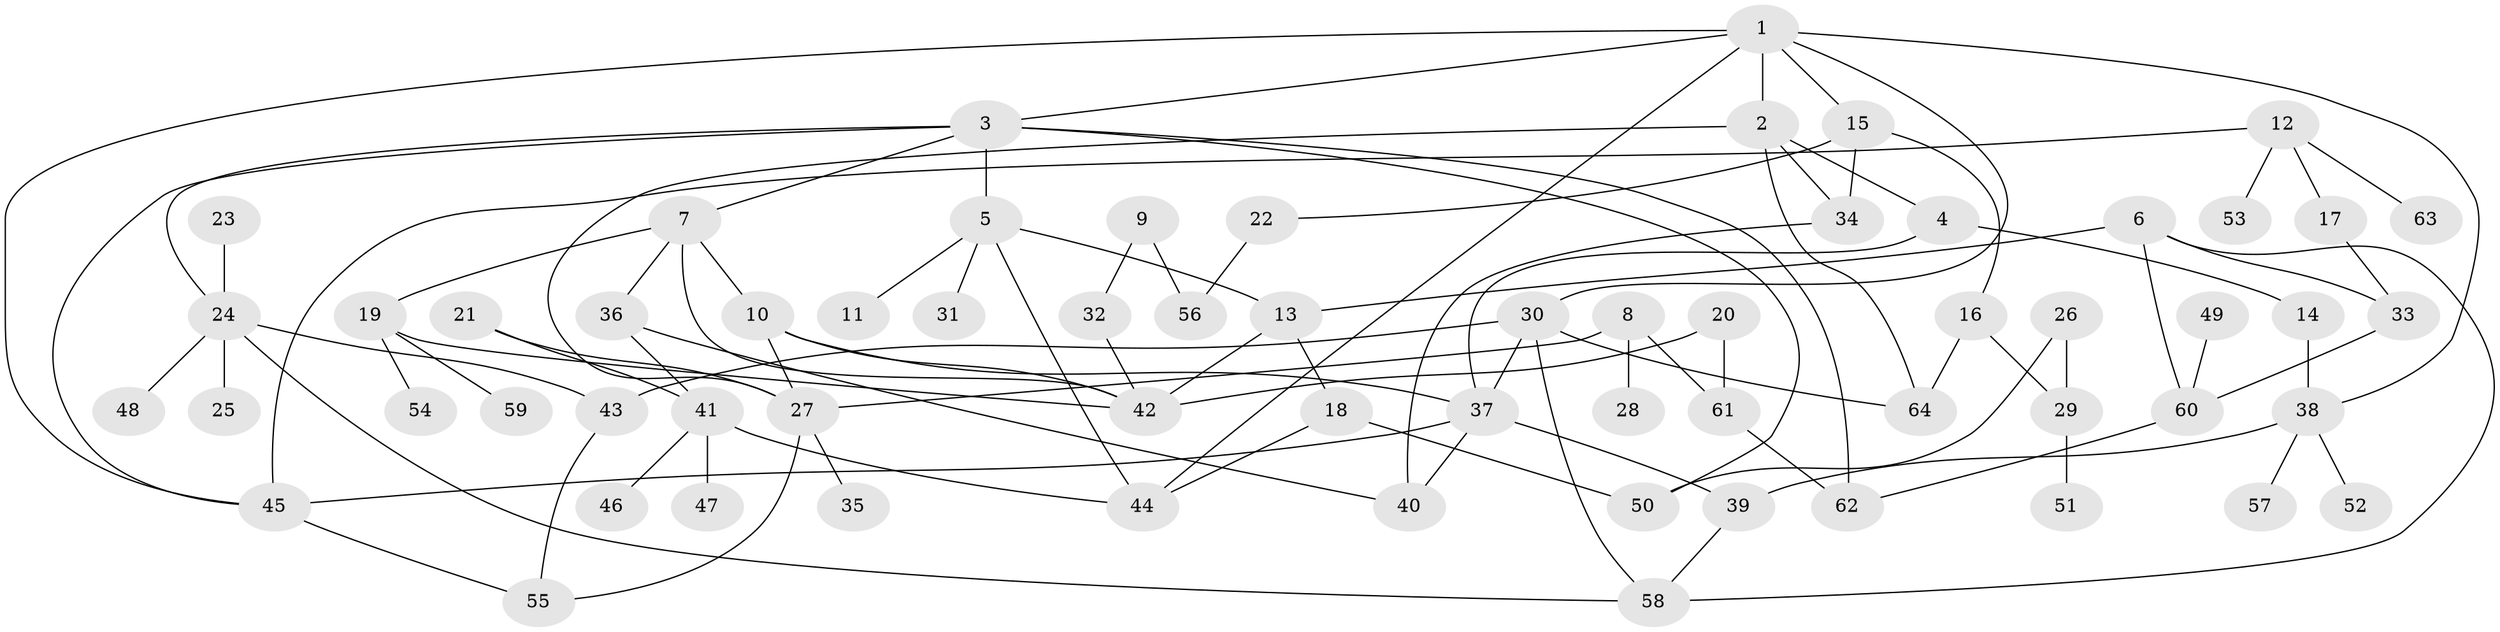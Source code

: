 // original degree distribution, {7: 0.02197802197802198, 5: 0.13186813186813187, 2: 0.24175824175824176, 3: 0.21978021978021978, 6: 0.02197802197802198, 4: 0.0989010989010989, 1: 0.26373626373626374}
// Generated by graph-tools (version 1.1) at 2025/36/03/04/25 23:36:00]
// undirected, 64 vertices, 96 edges
graph export_dot {
  node [color=gray90,style=filled];
  1;
  2;
  3;
  4;
  5;
  6;
  7;
  8;
  9;
  10;
  11;
  12;
  13;
  14;
  15;
  16;
  17;
  18;
  19;
  20;
  21;
  22;
  23;
  24;
  25;
  26;
  27;
  28;
  29;
  30;
  31;
  32;
  33;
  34;
  35;
  36;
  37;
  38;
  39;
  40;
  41;
  42;
  43;
  44;
  45;
  46;
  47;
  48;
  49;
  50;
  51;
  52;
  53;
  54;
  55;
  56;
  57;
  58;
  59;
  60;
  61;
  62;
  63;
  64;
  1 -- 2 [weight=1.0];
  1 -- 3 [weight=1.0];
  1 -- 15 [weight=1.0];
  1 -- 30 [weight=1.0];
  1 -- 38 [weight=1.0];
  1 -- 44 [weight=1.0];
  1 -- 45 [weight=1.0];
  2 -- 4 [weight=1.0];
  2 -- 27 [weight=1.0];
  2 -- 34 [weight=1.0];
  2 -- 64 [weight=1.0];
  3 -- 5 [weight=1.0];
  3 -- 7 [weight=1.0];
  3 -- 24 [weight=1.0];
  3 -- 45 [weight=1.0];
  3 -- 50 [weight=1.0];
  3 -- 62 [weight=1.0];
  4 -- 14 [weight=1.0];
  4 -- 37 [weight=1.0];
  5 -- 11 [weight=1.0];
  5 -- 13 [weight=1.0];
  5 -- 31 [weight=1.0];
  5 -- 44 [weight=1.0];
  6 -- 13 [weight=1.0];
  6 -- 33 [weight=1.0];
  6 -- 58 [weight=1.0];
  6 -- 60 [weight=1.0];
  7 -- 10 [weight=1.0];
  7 -- 19 [weight=1.0];
  7 -- 36 [weight=1.0];
  7 -- 42 [weight=1.0];
  8 -- 27 [weight=1.0];
  8 -- 28 [weight=1.0];
  8 -- 61 [weight=1.0];
  9 -- 32 [weight=1.0];
  9 -- 56 [weight=1.0];
  10 -- 27 [weight=1.0];
  10 -- 37 [weight=1.0];
  10 -- 42 [weight=1.0];
  12 -- 17 [weight=1.0];
  12 -- 45 [weight=1.0];
  12 -- 53 [weight=1.0];
  12 -- 63 [weight=1.0];
  13 -- 18 [weight=1.0];
  13 -- 42 [weight=1.0];
  14 -- 38 [weight=1.0];
  15 -- 16 [weight=1.0];
  15 -- 22 [weight=1.0];
  15 -- 34 [weight=1.0];
  16 -- 29 [weight=2.0];
  16 -- 64 [weight=1.0];
  17 -- 33 [weight=1.0];
  18 -- 44 [weight=1.0];
  18 -- 50 [weight=1.0];
  19 -- 42 [weight=1.0];
  19 -- 54 [weight=1.0];
  19 -- 59 [weight=1.0];
  20 -- 42 [weight=1.0];
  20 -- 61 [weight=1.0];
  21 -- 27 [weight=1.0];
  21 -- 41 [weight=1.0];
  22 -- 56 [weight=1.0];
  23 -- 24 [weight=1.0];
  24 -- 25 [weight=1.0];
  24 -- 43 [weight=1.0];
  24 -- 48 [weight=1.0];
  24 -- 58 [weight=1.0];
  26 -- 29 [weight=1.0];
  26 -- 50 [weight=1.0];
  27 -- 35 [weight=2.0];
  27 -- 55 [weight=1.0];
  29 -- 51 [weight=1.0];
  30 -- 37 [weight=1.0];
  30 -- 43 [weight=1.0];
  30 -- 58 [weight=1.0];
  30 -- 64 [weight=1.0];
  32 -- 42 [weight=1.0];
  33 -- 60 [weight=1.0];
  34 -- 40 [weight=1.0];
  36 -- 40 [weight=1.0];
  36 -- 41 [weight=1.0];
  37 -- 39 [weight=1.0];
  37 -- 40 [weight=1.0];
  37 -- 45 [weight=1.0];
  38 -- 39 [weight=1.0];
  38 -- 52 [weight=1.0];
  38 -- 57 [weight=1.0];
  39 -- 58 [weight=1.0];
  41 -- 44 [weight=1.0];
  41 -- 46 [weight=1.0];
  41 -- 47 [weight=1.0];
  43 -- 55 [weight=1.0];
  45 -- 55 [weight=1.0];
  49 -- 60 [weight=1.0];
  60 -- 62 [weight=1.0];
  61 -- 62 [weight=1.0];
}

